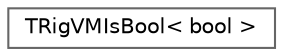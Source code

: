 digraph "Graphical Class Hierarchy"
{
 // INTERACTIVE_SVG=YES
 // LATEX_PDF_SIZE
  bgcolor="transparent";
  edge [fontname=Helvetica,fontsize=10,labelfontname=Helvetica,labelfontsize=10];
  node [fontname=Helvetica,fontsize=10,shape=box,height=0.2,width=0.4];
  rankdir="LR";
  Node0 [id="Node000000",label="TRigVMIsBool\< bool \>",height=0.2,width=0.4,color="grey40", fillcolor="white", style="filled",URL="$d5/d5a/structTRigVMIsBool_3_01bool_01_4.html",tooltip=" "];
}

